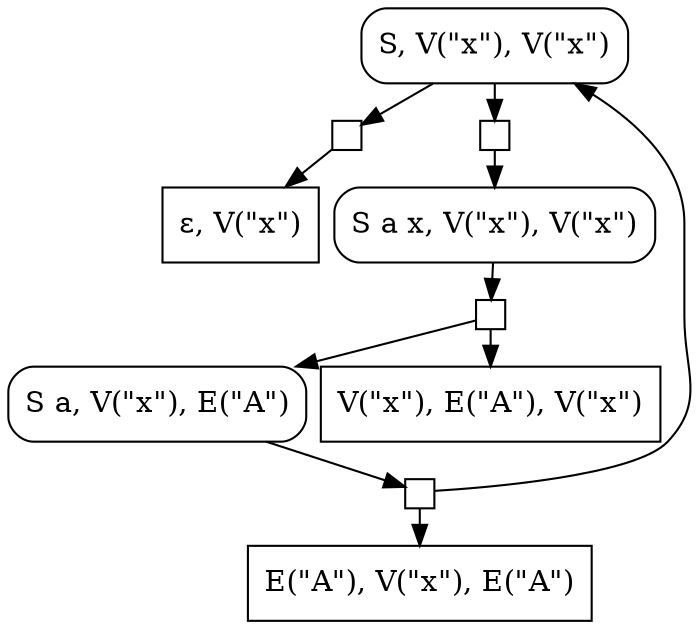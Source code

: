 digraph {
nodesep=0.1;
ranksep=0.25;
"S, V(\"x\"), V(\"x\")" [label="S, V(\"x\"), V(\"x\")", shape=box, style=rounded, width=0.75, height=0.5, ordering=""]
"org.parser.sppf.PackedNode@279ad2e3" [label="", shape=box, style="", width=0.2, height=0.2, ordering="out"]
"ε, V(\"x\")" [label="ε, V(\"x\")", shape=box, style="", width=0.75, height=0.5, ordering=""]
"org.parser.sppf.PackedNode@279ad2e3" -> "ε, V(\"x\")"
"org.parser.sppf.PackedNode@58134517" [label="", shape=box, style="", width=0.2, height=0.2, ordering="out"]
"S a x, V(\"x\"), V(\"x\")" [label="S a x, V(\"x\"), V(\"x\")", shape=box, style=rounded, width=0.75, height=0.5, ordering=""]
"org.parser.sppf.PackedNode@4450d156" [label="", shape=box, style="", width=0.2, height=0.2, ordering="out"]
"S a, V(\"x\"), E(\"A\")" [label="S a, V(\"x\"), E(\"A\")", shape=box, style=rounded, width=0.75, height=0.5, ordering=""]
"org.parser.sppf.PackedNode@4461c7e3" [label="", shape=box, style="", width=0.2, height=0.2, ordering="out"]
"org.parser.sppf.PackedNode@4461c7e3" -> "S, V(\"x\"), V(\"x\")"
"E(\"A\"), V(\"x\"), E(\"A\")" [label="E(\"A\"), V(\"x\"), E(\"A\")", shape=box, style="", width=0.75, height=0.5, ordering=""]
"org.parser.sppf.PackedNode@4461c7e3" -> "E(\"A\"), V(\"x\"), E(\"A\")"
"S a, V(\"x\"), E(\"A\")" -> "org.parser.sppf.PackedNode@4461c7e3"
"org.parser.sppf.PackedNode@4450d156" -> "S a, V(\"x\"), E(\"A\")"
"V(\"x\"), E(\"A\"), V(\"x\")" [label="V(\"x\"), E(\"A\"), V(\"x\")", shape=box, style="", width=0.75, height=0.5, ordering=""]
"org.parser.sppf.PackedNode@4450d156" -> "V(\"x\"), E(\"A\"), V(\"x\")"
"S a x, V(\"x\"), V(\"x\")" -> "org.parser.sppf.PackedNode@4450d156"
"org.parser.sppf.PackedNode@58134517" -> "S a x, V(\"x\"), V(\"x\")"
"S, V(\"x\"), V(\"x\")" -> "org.parser.sppf.PackedNode@279ad2e3"
"S, V(\"x\"), V(\"x\")" -> "org.parser.sppf.PackedNode@58134517"
}
